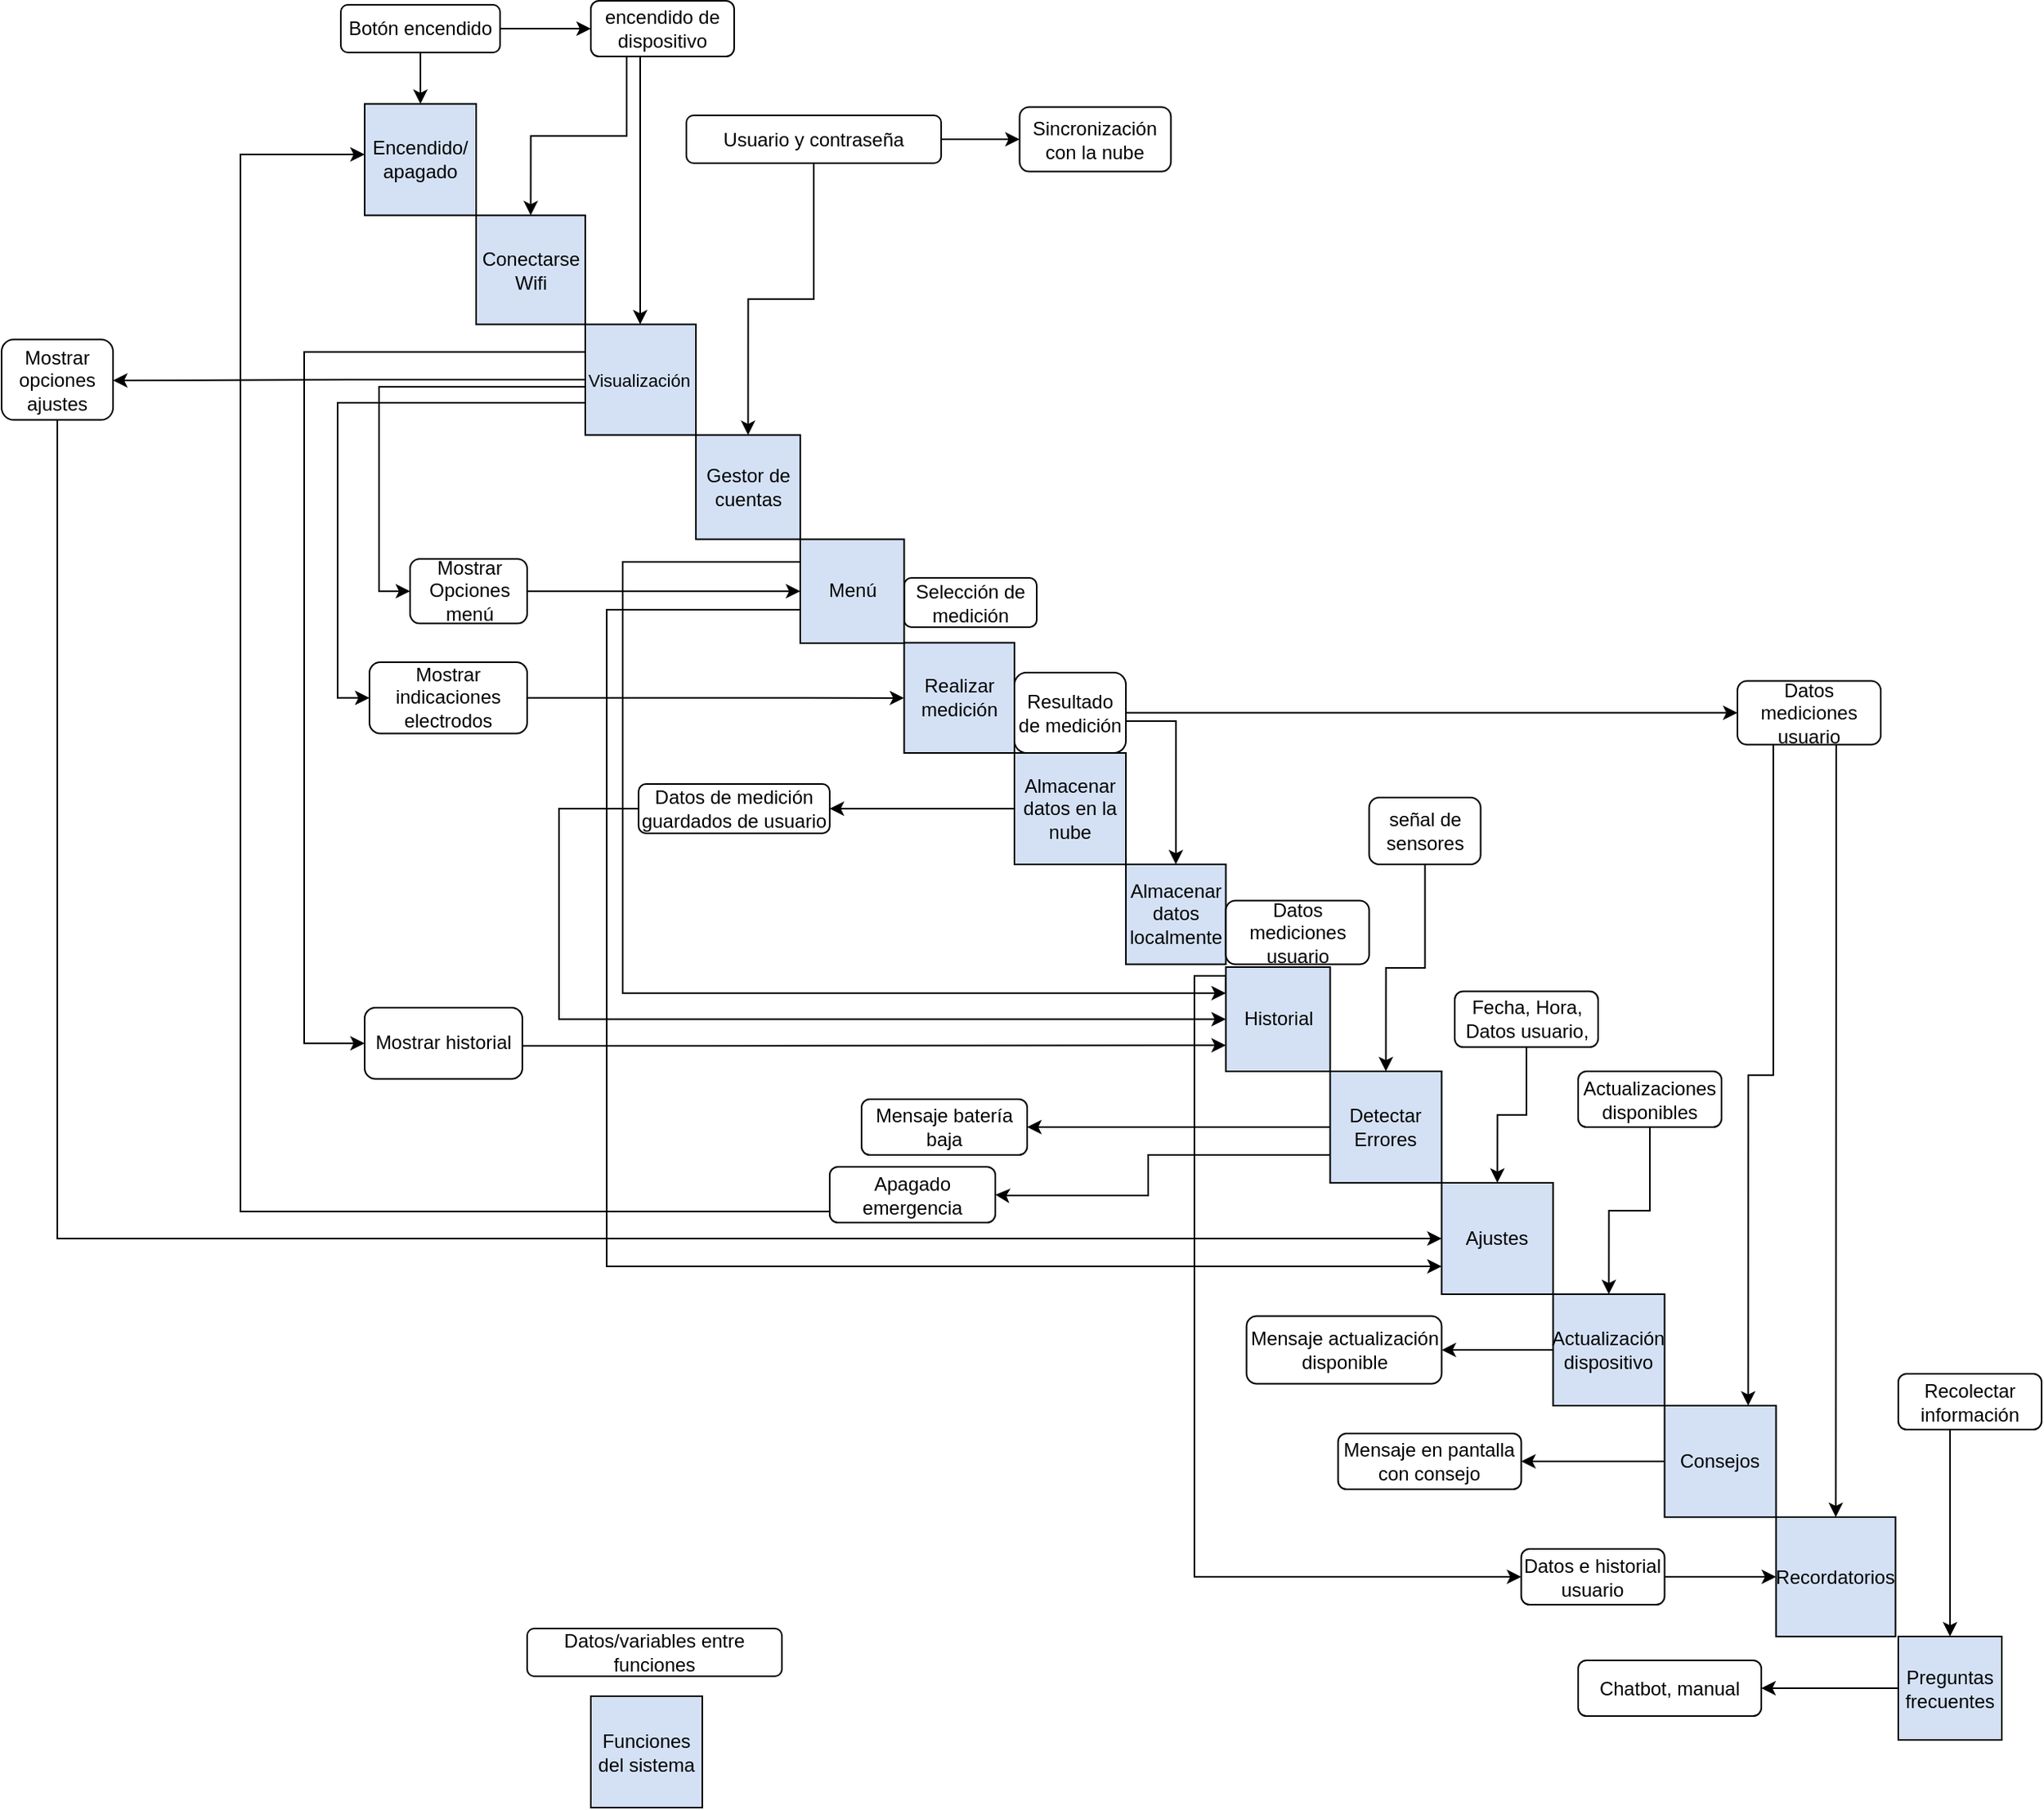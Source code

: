 <mxfile version="15.4.1" type="github">
  <diagram id="Nj07bCPPSiQxX_Wcg0r5" name="Page-1">
    <mxGraphModel dx="1108" dy="482" grid="1" gridSize="10" guides="1" tooltips="1" connect="1" arrows="1" fold="1" page="1" pageScale="1" pageWidth="827" pageHeight="1169" math="0" shadow="0">
      <root>
        <mxCell id="0" />
        <mxCell id="1" parent="0" />
        <mxCell id="CXU5azMome1cHcGIRZeV-1" value="Gestor de cuentas" style="whiteSpace=wrap;html=1;aspect=fixed;fillColor=#D4E1F5;" parent="1" vertex="1">
          <mxGeometry x="486" y="280.26" width="65.5" height="65.5" as="geometry" />
        </mxCell>
        <mxCell id="CXU5azMome1cHcGIRZeV-2" value="Realizar medición" style="whiteSpace=wrap;html=1;aspect=fixed;fillColor=#D4E1F5;" parent="1" vertex="1">
          <mxGeometry x="616.75" y="410.75" width="69.25" height="69.25" as="geometry" />
        </mxCell>
        <mxCell id="CXU5azMome1cHcGIRZeV-5" value="Ajustes" style="whiteSpace=wrap;html=1;aspect=fixed;fillColor=#D4E1F5;" parent="1" vertex="1">
          <mxGeometry x="954.25" y="750" width="70" height="70" as="geometry" />
        </mxCell>
        <mxCell id="67Dht7YHLMiTtMJzF1Od-41" style="edgeStyle=orthogonalEdgeStyle;rounded=0;orthogonalLoop=1;jettySize=auto;html=1;entryX=1;entryY=0.5;entryDx=0;entryDy=0;fontSize=11;" edge="1" parent="1" source="CXU5azMome1cHcGIRZeV-8" target="iT-QjhbkleCrby-z9CVg-93">
          <mxGeometry relative="1" as="geometry" />
        </mxCell>
        <mxCell id="67Dht7YHLMiTtMJzF1Od-42" style="edgeStyle=orthogonalEdgeStyle;rounded=0;orthogonalLoop=1;jettySize=auto;html=1;exitX=0;exitY=0.75;exitDx=0;exitDy=0;entryX=1;entryY=0.5;entryDx=0;entryDy=0;fontSize=11;" edge="1" parent="1" source="CXU5azMome1cHcGIRZeV-8" target="iT-QjhbkleCrby-z9CVg-60">
          <mxGeometry relative="1" as="geometry">
            <Array as="points">
              <mxPoint x="770" y="733" />
              <mxPoint x="770" y="758" />
              <mxPoint x="680" y="758" />
            </Array>
          </mxGeometry>
        </mxCell>
        <mxCell id="CXU5azMome1cHcGIRZeV-8" value="Detectar Errores" style="whiteSpace=wrap;html=1;aspect=fixed;fillColor=#D4E1F5;" parent="1" vertex="1">
          <mxGeometry x="884.25" y="680" width="70" height="70" as="geometry" />
        </mxCell>
        <mxCell id="67Dht7YHLMiTtMJzF1Od-54" style="edgeStyle=orthogonalEdgeStyle;rounded=0;orthogonalLoop=1;jettySize=auto;html=1;exitX=0;exitY=0.5;exitDx=0;exitDy=0;fontSize=11;" edge="1" parent="1" source="CXU5azMome1cHcGIRZeV-9" target="iT-QjhbkleCrby-z9CVg-35">
          <mxGeometry relative="1" as="geometry" />
        </mxCell>
        <mxCell id="CXU5azMome1cHcGIRZeV-9" value="Almacenar datos en la nube" style="whiteSpace=wrap;html=1;aspect=fixed;fillColor=#D4E1F5;" parent="1" vertex="1">
          <mxGeometry x="686" y="480" width="70" height="70" as="geometry" />
        </mxCell>
        <mxCell id="67Dht7YHLMiTtMJzF1Od-39" style="edgeStyle=orthogonalEdgeStyle;rounded=0;orthogonalLoop=1;jettySize=auto;html=1;entryX=1;entryY=0.5;entryDx=0;entryDy=0;fontSize=11;" edge="1" parent="1" source="CXU5azMome1cHcGIRZeV-11" target="iT-QjhbkleCrby-z9CVg-71">
          <mxGeometry relative="1" as="geometry" />
        </mxCell>
        <mxCell id="CXU5azMome1cHcGIRZeV-11" value="Consejos" style="whiteSpace=wrap;html=1;aspect=fixed;fillColor=#D4E1F5;" parent="1" vertex="1">
          <mxGeometry x="1094.25" y="890" width="70" height="70" as="geometry" />
        </mxCell>
        <mxCell id="CXU5azMome1cHcGIRZeV-12" value="Recordatorios" style="whiteSpace=wrap;html=1;aspect=fixed;fillColor=#D4E1F5;" parent="1" vertex="1">
          <mxGeometry x="1164.25" y="960" width="75" height="75" as="geometry" />
        </mxCell>
        <mxCell id="67Dht7YHLMiTtMJzF1Od-35" style="edgeStyle=orthogonalEdgeStyle;rounded=0;orthogonalLoop=1;jettySize=auto;html=1;entryX=1;entryY=0.5;entryDx=0;entryDy=0;fontSize=11;" edge="1" parent="1" source="CXU5azMome1cHcGIRZeV-13" target="iT-QjhbkleCrby-z9CVg-74">
          <mxGeometry relative="1" as="geometry" />
        </mxCell>
        <mxCell id="CXU5azMome1cHcGIRZeV-13" value="Preguntas frecuentes" style="whiteSpace=wrap;html=1;aspect=fixed;fillColor=#D4E1F5;" parent="1" vertex="1">
          <mxGeometry x="1241" y="1035" width="65" height="65" as="geometry" />
        </mxCell>
        <mxCell id="GFn40_tMTBPi8Aqq6Cur-4" style="edgeStyle=orthogonalEdgeStyle;rounded=0;orthogonalLoop=1;jettySize=auto;html=1;entryX=0;entryY=0.5;entryDx=0;entryDy=0;" parent="1" source="iT-QjhbkleCrby-z9CVg-3" target="iT-QjhbkleCrby-z9CVg-83" edge="1">
          <mxGeometry relative="1" as="geometry" />
        </mxCell>
        <mxCell id="67Dht7YHLMiTtMJzF1Od-57" style="edgeStyle=orthogonalEdgeStyle;rounded=0;orthogonalLoop=1;jettySize=auto;html=1;entryX=0.5;entryY=0;entryDx=0;entryDy=0;fontSize=11;" edge="1" parent="1" source="iT-QjhbkleCrby-z9CVg-3" target="CXU5azMome1cHcGIRZeV-1">
          <mxGeometry relative="1" as="geometry" />
        </mxCell>
        <mxCell id="iT-QjhbkleCrby-z9CVg-3" value="Usuario y contraseña" style="rounded=1;whiteSpace=wrap;html=1;" parent="1" vertex="1">
          <mxGeometry x="480" y="79.5" width="160" height="30" as="geometry" />
        </mxCell>
        <mxCell id="iT-QjhbkleCrby-z9CVg-5" value="Funciones del sistema" style="whiteSpace=wrap;html=1;aspect=fixed;fillColor=#D4E1F5;" parent="1" vertex="1">
          <mxGeometry x="420" y="1072.5" width="70" height="70" as="geometry" />
        </mxCell>
        <mxCell id="iT-QjhbkleCrby-z9CVg-6" value="Datos/variables entre funciones" style="rounded=1;whiteSpace=wrap;html=1;" parent="1" vertex="1">
          <mxGeometry x="380" y="1030" width="160" height="30" as="geometry" />
        </mxCell>
        <mxCell id="iT-QjhbkleCrby-z9CVg-7" value="Selección de medición" style="rounded=1;whiteSpace=wrap;html=1;" parent="1" vertex="1">
          <mxGeometry x="616.75" y="370" width="83.25" height="31" as="geometry" />
        </mxCell>
        <mxCell id="67Dht7YHLMiTtMJzF1Od-49" style="edgeStyle=orthogonalEdgeStyle;rounded=0;orthogonalLoop=1;jettySize=auto;html=1;entryX=0.5;entryY=0;entryDx=0;entryDy=0;fontSize=11;" edge="1" parent="1" target="GFn40_tMTBPi8Aqq6Cur-2">
          <mxGeometry relative="1" as="geometry">
            <mxPoint x="750" y="455" as="sourcePoint" />
            <Array as="points">
              <mxPoint x="750" y="460" />
              <mxPoint x="787" y="460" />
            </Array>
          </mxGeometry>
        </mxCell>
        <mxCell id="67Dht7YHLMiTtMJzF1Od-72" style="edgeStyle=orthogonalEdgeStyle;rounded=0;orthogonalLoop=1;jettySize=auto;html=1;entryX=0;entryY=0.5;entryDx=0;entryDy=0;fontSize=11;" edge="1" parent="1" source="iT-QjhbkleCrby-z9CVg-15" target="67Dht7YHLMiTtMJzF1Od-70">
          <mxGeometry relative="1" as="geometry" />
        </mxCell>
        <mxCell id="iT-QjhbkleCrby-z9CVg-15" value="Resultado de medición" style="rounded=1;whiteSpace=wrap;html=1;" parent="1" vertex="1">
          <mxGeometry x="686" y="429.5" width="70" height="50.5" as="geometry" />
        </mxCell>
        <mxCell id="67Dht7YHLMiTtMJzF1Od-69" style="edgeStyle=orthogonalEdgeStyle;rounded=0;orthogonalLoop=1;jettySize=auto;html=1;entryX=0;entryY=0.5;entryDx=0;entryDy=0;fontSize=11;" edge="1" parent="1" source="iT-QjhbkleCrby-z9CVg-35" target="CXU5azMome1cHcGIRZeV-4">
          <mxGeometry relative="1" as="geometry">
            <Array as="points">
              <mxPoint x="400" y="515" />
              <mxPoint x="400" y="647" />
            </Array>
          </mxGeometry>
        </mxCell>
        <mxCell id="iT-QjhbkleCrby-z9CVg-35" value="Datos de medición guardados de usuario" style="rounded=1;whiteSpace=wrap;html=1;" parent="1" vertex="1">
          <mxGeometry x="450" y="499.5" width="120" height="31" as="geometry" />
        </mxCell>
        <mxCell id="67Dht7YHLMiTtMJzF1Od-51" style="edgeStyle=orthogonalEdgeStyle;rounded=0;orthogonalLoop=1;jettySize=auto;html=1;exitX=1;exitY=0.5;exitDx=0;exitDy=0;fontSize=11;" edge="1" parent="1" source="iT-QjhbkleCrby-z9CVg-39" target="CXU5azMome1cHcGIRZeV-2">
          <mxGeometry relative="1" as="geometry" />
        </mxCell>
        <mxCell id="iT-QjhbkleCrby-z9CVg-39" value="Mostrar indicaciones electrodos" style="rounded=1;whiteSpace=wrap;html=1;" parent="1" vertex="1">
          <mxGeometry x="281" y="423" width="99" height="44.75" as="geometry" />
        </mxCell>
        <mxCell id="67Dht7YHLMiTtMJzF1Od-43" style="edgeStyle=orthogonalEdgeStyle;rounded=0;orthogonalLoop=1;jettySize=auto;html=1;entryX=0.5;entryY=0;entryDx=0;entryDy=0;fontSize=11;" edge="1" parent="1" source="iT-QjhbkleCrby-z9CVg-46" target="CXU5azMome1cHcGIRZeV-8">
          <mxGeometry relative="1" as="geometry" />
        </mxCell>
        <mxCell id="iT-QjhbkleCrby-z9CVg-46" value="señal de sensores" style="rounded=1;whiteSpace=wrap;html=1;" parent="1" vertex="1">
          <mxGeometry x="908.75" y="508" width="70" height="42" as="geometry" />
        </mxCell>
        <mxCell id="67Dht7YHLMiTtMJzF1Od-44" style="edgeStyle=orthogonalEdgeStyle;rounded=0;orthogonalLoop=1;jettySize=auto;html=1;entryX=0.5;entryY=0;entryDx=0;entryDy=0;fontSize=11;" edge="1" parent="1" source="iT-QjhbkleCrby-z9CVg-55" target="CXU5azMome1cHcGIRZeV-5">
          <mxGeometry relative="1" as="geometry" />
        </mxCell>
        <mxCell id="iT-QjhbkleCrby-z9CVg-55" value="Fecha, Hora, Datos usuario," style="rounded=1;whiteSpace=wrap;html=1;" parent="1" vertex="1">
          <mxGeometry x="962.5" y="629.75" width="90" height="35" as="geometry" />
        </mxCell>
        <mxCell id="67Dht7YHLMiTtMJzF1Od-56" style="edgeStyle=orthogonalEdgeStyle;rounded=0;orthogonalLoop=1;jettySize=auto;html=1;fontSize=11;" edge="1" parent="1" source="iT-QjhbkleCrby-z9CVg-60" target="iT-QjhbkleCrby-z9CVg-79">
          <mxGeometry relative="1" as="geometry">
            <mxPoint x="260" y="107" as="targetPoint" />
            <Array as="points">
              <mxPoint x="200" y="768" />
              <mxPoint x="200" y="104" />
              <mxPoint x="278" y="104" />
              <mxPoint x="278" y="107" />
            </Array>
          </mxGeometry>
        </mxCell>
        <mxCell id="iT-QjhbkleCrby-z9CVg-60" value="Apagado emergencia" style="rounded=1;whiteSpace=wrap;html=1;" parent="1" vertex="1">
          <mxGeometry x="570" y="740" width="104" height="35" as="geometry" />
        </mxCell>
        <mxCell id="67Dht7YHLMiTtMJzF1Od-37" style="edgeStyle=orthogonalEdgeStyle;rounded=0;orthogonalLoop=1;jettySize=auto;html=1;entryX=0;entryY=0.5;entryDx=0;entryDy=0;fontSize=11;" edge="1" parent="1" source="iT-QjhbkleCrby-z9CVg-68" target="CXU5azMome1cHcGIRZeV-12">
          <mxGeometry relative="1" as="geometry" />
        </mxCell>
        <mxCell id="iT-QjhbkleCrby-z9CVg-68" value="Datos e historial usuario" style="rounded=1;whiteSpace=wrap;html=1;" parent="1" vertex="1">
          <mxGeometry x="1004.25" y="980" width="90" height="35" as="geometry" />
        </mxCell>
        <mxCell id="iT-QjhbkleCrby-z9CVg-71" value="Mensaje en pantalla con consejo" style="rounded=1;whiteSpace=wrap;html=1;" parent="1" vertex="1">
          <mxGeometry x="889.25" y="907.5" width="115" height="35" as="geometry" />
        </mxCell>
        <mxCell id="iT-QjhbkleCrby-z9CVg-74" value="Chatbot, manual" style="rounded=1;whiteSpace=wrap;html=1;" parent="1" vertex="1">
          <mxGeometry x="1040" y="1050" width="115" height="35" as="geometry" />
        </mxCell>
        <mxCell id="67Dht7YHLMiTtMJzF1Od-34" style="edgeStyle=orthogonalEdgeStyle;rounded=0;orthogonalLoop=1;jettySize=auto;html=1;entryX=0.5;entryY=0;entryDx=0;entryDy=0;fontSize=11;" edge="1" parent="1" source="iT-QjhbkleCrby-z9CVg-77" target="CXU5azMome1cHcGIRZeV-13">
          <mxGeometry relative="1" as="geometry">
            <Array as="points">
              <mxPoint x="1274" y="970" />
            </Array>
          </mxGeometry>
        </mxCell>
        <mxCell id="iT-QjhbkleCrby-z9CVg-77" value="Recolectar información" style="rounded=1;whiteSpace=wrap;html=1;" parent="1" vertex="1">
          <mxGeometry x="1241" y="870" width="90" height="35" as="geometry" />
        </mxCell>
        <mxCell id="iT-QjhbkleCrby-z9CVg-79" value="Encendido/&lt;br&gt;apagado" style="whiteSpace=wrap;html=1;aspect=fixed;fillColor=#D4E1F5;" parent="1" vertex="1">
          <mxGeometry x="278" y="72.26" width="70" height="70" as="geometry" />
        </mxCell>
        <mxCell id="67Dht7YHLMiTtMJzF1Od-58" style="edgeStyle=orthogonalEdgeStyle;rounded=0;orthogonalLoop=1;jettySize=auto;html=1;exitX=0.5;exitY=1;exitDx=0;exitDy=0;entryX=0.5;entryY=0;entryDx=0;entryDy=0;fontSize=11;" edge="1" parent="1" source="iT-QjhbkleCrby-z9CVg-80" target="iT-QjhbkleCrby-z9CVg-79">
          <mxGeometry relative="1" as="geometry" />
        </mxCell>
        <mxCell id="67Dht7YHLMiTtMJzF1Od-59" style="edgeStyle=orthogonalEdgeStyle;rounded=0;orthogonalLoop=1;jettySize=auto;html=1;entryX=0;entryY=0.5;entryDx=0;entryDy=0;fontSize=11;" edge="1" parent="1" source="iT-QjhbkleCrby-z9CVg-80" target="iT-QjhbkleCrby-z9CVg-95">
          <mxGeometry relative="1" as="geometry" />
        </mxCell>
        <mxCell id="iT-QjhbkleCrby-z9CVg-80" value="Botón encendido" style="rounded=1;whiteSpace=wrap;html=1;" parent="1" vertex="1">
          <mxGeometry x="263" y="10" width="100" height="30" as="geometry" />
        </mxCell>
        <mxCell id="iT-QjhbkleCrby-z9CVg-83" value="Sincronización con la nube" style="rounded=1;whiteSpace=wrap;html=1;" parent="1" vertex="1">
          <mxGeometry x="689.25" y="74.25" width="95" height="40.5" as="geometry" />
        </mxCell>
        <mxCell id="67Dht7YHLMiTtMJzF1Od-81" style="edgeStyle=orthogonalEdgeStyle;rounded=0;orthogonalLoop=1;jettySize=auto;html=1;entryX=0;entryY=0.25;entryDx=0;entryDy=0;fontSize=11;" edge="1" parent="1" source="iT-QjhbkleCrby-z9CVg-87" target="CXU5azMome1cHcGIRZeV-4">
          <mxGeometry relative="1" as="geometry">
            <Array as="points">
              <mxPoint x="440" y="360" />
              <mxPoint x="440" y="631" />
            </Array>
          </mxGeometry>
        </mxCell>
        <mxCell id="67Dht7YHLMiTtMJzF1Od-82" style="edgeStyle=orthogonalEdgeStyle;rounded=0;orthogonalLoop=1;jettySize=auto;html=1;exitX=0;exitY=0.75;exitDx=0;exitDy=0;entryX=0;entryY=0.75;entryDx=0;entryDy=0;fontSize=11;" edge="1" parent="1" source="iT-QjhbkleCrby-z9CVg-87" target="CXU5azMome1cHcGIRZeV-5">
          <mxGeometry relative="1" as="geometry">
            <Array as="points">
              <mxPoint x="552" y="390" />
              <mxPoint x="430" y="390" />
              <mxPoint x="430" y="803" />
            </Array>
          </mxGeometry>
        </mxCell>
        <mxCell id="iT-QjhbkleCrby-z9CVg-87" value="Menú" style="whiteSpace=wrap;html=1;aspect=fixed;fillColor=#D4E1F5;" parent="1" vertex="1">
          <mxGeometry x="551.5" y="345.76" width="65.25" height="65.25" as="geometry" />
        </mxCell>
        <mxCell id="iT-QjhbkleCrby-z9CVg-88" value="Conectarse Wifi" style="whiteSpace=wrap;html=1;aspect=fixed;fillColor=#D4E1F5;" parent="1" vertex="1">
          <mxGeometry x="348" y="142.26" width="68.5" height="68.5" as="geometry" />
        </mxCell>
        <mxCell id="iT-QjhbkleCrby-z9CVg-93" value="Mensaje batería baja" style="rounded=1;whiteSpace=wrap;html=1;" parent="1" vertex="1">
          <mxGeometry x="590" y="697.5" width="104" height="35" as="geometry" />
        </mxCell>
        <mxCell id="67Dht7YHLMiTtMJzF1Od-60" style="edgeStyle=orthogonalEdgeStyle;rounded=0;orthogonalLoop=1;jettySize=auto;html=1;fontSize=11;" edge="1" parent="1" source="iT-QjhbkleCrby-z9CVg-95" target="67Dht7YHLMiTtMJzF1Od-1">
          <mxGeometry relative="1" as="geometry">
            <Array as="points">
              <mxPoint x="451" y="90" />
              <mxPoint x="451" y="90" />
            </Array>
          </mxGeometry>
        </mxCell>
        <mxCell id="67Dht7YHLMiTtMJzF1Od-78" style="edgeStyle=orthogonalEdgeStyle;rounded=0;orthogonalLoop=1;jettySize=auto;html=1;exitX=0.25;exitY=1;exitDx=0;exitDy=0;entryX=0.5;entryY=0;entryDx=0;entryDy=0;fontSize=11;" edge="1" parent="1" source="iT-QjhbkleCrby-z9CVg-95" target="iT-QjhbkleCrby-z9CVg-88">
          <mxGeometry relative="1" as="geometry" />
        </mxCell>
        <mxCell id="iT-QjhbkleCrby-z9CVg-95" value="encendido de dispositivo" style="rounded=1;whiteSpace=wrap;html=1;" parent="1" vertex="1">
          <mxGeometry x="420" y="7.5" width="90" height="35" as="geometry" />
        </mxCell>
        <mxCell id="67Dht7YHLMiTtMJzF1Od-64" style="edgeStyle=orthogonalEdgeStyle;rounded=0;orthogonalLoop=1;jettySize=auto;html=1;exitX=1;exitY=0.5;exitDx=0;exitDy=0;entryX=0;entryY=0.5;entryDx=0;entryDy=0;fontSize=11;" edge="1" parent="1" source="iT-QjhbkleCrby-z9CVg-98" target="iT-QjhbkleCrby-z9CVg-87">
          <mxGeometry relative="1" as="geometry" />
        </mxCell>
        <mxCell id="iT-QjhbkleCrby-z9CVg-98" value="Mostrar Opciones menú" style="rounded=1;whiteSpace=wrap;html=1;" parent="1" vertex="1">
          <mxGeometry x="306.5" y="358.13" width="73.5" height="40.5" as="geometry" />
        </mxCell>
        <mxCell id="67Dht7YHLMiTtMJzF1Od-79" style="edgeStyle=orthogonalEdgeStyle;rounded=0;orthogonalLoop=1;jettySize=auto;html=1;exitX=0;exitY=0.25;exitDx=0;exitDy=0;entryX=0;entryY=0.5;entryDx=0;entryDy=0;fontSize=11;" edge="1" parent="1" source="CXU5azMome1cHcGIRZeV-4" target="iT-QjhbkleCrby-z9CVg-68">
          <mxGeometry relative="1" as="geometry">
            <Array as="points">
              <mxPoint x="819" y="620" />
              <mxPoint x="799" y="620" />
              <mxPoint x="799" y="998" />
            </Array>
          </mxGeometry>
        </mxCell>
        <mxCell id="CXU5azMome1cHcGIRZeV-4" value="Historial" style="whiteSpace=wrap;html=1;aspect=fixed;fillColor=#D4E1F5;" parent="1" vertex="1">
          <mxGeometry x="818.75" y="614.5" width="65.5" height="65.5" as="geometry" />
        </mxCell>
        <mxCell id="GFn40_tMTBPi8Aqq6Cur-2" value="Almacenar datos localmente" style="whiteSpace=wrap;html=1;aspect=fixed;fillColor=#D4E1F5;" parent="1" vertex="1">
          <mxGeometry x="756" y="550" width="62.75" height="62.75" as="geometry" />
        </mxCell>
        <mxCell id="iT-QjhbkleCrby-z9CVg-19" value="Datos mediciones usuario" style="rounded=1;whiteSpace=wrap;html=1;" parent="1" vertex="1">
          <mxGeometry x="818.75" y="572.75" width="90" height="40" as="geometry" />
        </mxCell>
        <mxCell id="67Dht7YHLMiTtMJzF1Od-50" style="edgeStyle=orthogonalEdgeStyle;rounded=0;orthogonalLoop=1;jettySize=auto;html=1;entryX=0;entryY=0.5;entryDx=0;entryDy=0;fontSize=11;" edge="1" parent="1" source="67Dht7YHLMiTtMJzF1Od-1" target="iT-QjhbkleCrby-z9CVg-39">
          <mxGeometry relative="1" as="geometry">
            <Array as="points">
              <mxPoint x="261" y="260" />
              <mxPoint x="261" y="445" />
            </Array>
          </mxGeometry>
        </mxCell>
        <mxCell id="67Dht7YHLMiTtMJzF1Od-63" style="edgeStyle=orthogonalEdgeStyle;rounded=0;orthogonalLoop=1;jettySize=auto;html=1;entryX=0;entryY=0.5;entryDx=0;entryDy=0;fontSize=11;" edge="1" parent="1" source="67Dht7YHLMiTtMJzF1Od-1" target="iT-QjhbkleCrby-z9CVg-98">
          <mxGeometry relative="1" as="geometry">
            <Array as="points">
              <mxPoint x="287" y="250" />
              <mxPoint x="287" y="378" />
            </Array>
          </mxGeometry>
        </mxCell>
        <mxCell id="67Dht7YHLMiTtMJzF1Od-65" style="edgeStyle=orthogonalEdgeStyle;rounded=0;orthogonalLoop=1;jettySize=auto;html=1;fontSize=11;" edge="1" parent="1" source="67Dht7YHLMiTtMJzF1Od-1">
          <mxGeometry relative="1" as="geometry">
            <mxPoint x="120" y="246" as="targetPoint" />
            <Array as="points">
              <mxPoint x="270" y="246" />
              <mxPoint x="270" y="246" />
            </Array>
          </mxGeometry>
        </mxCell>
        <mxCell id="67Dht7YHLMiTtMJzF1Od-75" style="edgeStyle=orthogonalEdgeStyle;rounded=0;orthogonalLoop=1;jettySize=auto;html=1;exitX=0;exitY=0.25;exitDx=0;exitDy=0;entryX=0;entryY=0.5;entryDx=0;entryDy=0;fontSize=11;" edge="1" parent="1" source="67Dht7YHLMiTtMJzF1Od-1" target="67Dht7YHLMiTtMJzF1Od-74">
          <mxGeometry relative="1" as="geometry">
            <Array as="points">
              <mxPoint x="240" y="228" />
              <mxPoint x="240" y="662" />
            </Array>
          </mxGeometry>
        </mxCell>
        <mxCell id="67Dht7YHLMiTtMJzF1Od-1" value="&lt;font style=&quot;font-size: 11px&quot;&gt;Visualización&amp;nbsp;&lt;/font&gt;" style="whiteSpace=wrap;html=1;aspect=fixed;fillColor=#D4E1F5;" vertex="1" parent="1">
          <mxGeometry x="416.5" y="210.76" width="69.5" height="69.5" as="geometry" />
        </mxCell>
        <mxCell id="67Dht7YHLMiTtMJzF1Od-67" style="edgeStyle=orthogonalEdgeStyle;rounded=0;orthogonalLoop=1;jettySize=auto;html=1;entryX=0;entryY=0.5;entryDx=0;entryDy=0;fontSize=11;" edge="1" parent="1" source="67Dht7YHLMiTtMJzF1Od-14" target="CXU5azMome1cHcGIRZeV-5">
          <mxGeometry relative="1" as="geometry">
            <Array as="points">
              <mxPoint x="85" y="785" />
            </Array>
          </mxGeometry>
        </mxCell>
        <mxCell id="67Dht7YHLMiTtMJzF1Od-14" value="Mostrar opciones ajustes" style="rounded=1;whiteSpace=wrap;html=1;" vertex="1" parent="1">
          <mxGeometry x="50" y="220.26" width="70" height="50.5" as="geometry" />
        </mxCell>
        <mxCell id="67Dht7YHLMiTtMJzF1Od-48" style="edgeStyle=orthogonalEdgeStyle;rounded=0;orthogonalLoop=1;jettySize=auto;html=1;fontSize=11;" edge="1" parent="1" source="67Dht7YHLMiTtMJzF1Od-29" target="67Dht7YHLMiTtMJzF1Od-47">
          <mxGeometry relative="1" as="geometry" />
        </mxCell>
        <mxCell id="67Dht7YHLMiTtMJzF1Od-29" value="Actualización dispositivo" style="whiteSpace=wrap;html=1;aspect=fixed;fillColor=#D4E1F5;" vertex="1" parent="1">
          <mxGeometry x="1024.25" y="820" width="70" height="70" as="geometry" />
        </mxCell>
        <mxCell id="67Dht7YHLMiTtMJzF1Od-46" style="edgeStyle=orthogonalEdgeStyle;rounded=0;orthogonalLoop=1;jettySize=auto;html=1;entryX=0.5;entryY=0;entryDx=0;entryDy=0;fontSize=11;" edge="1" parent="1" source="67Dht7YHLMiTtMJzF1Od-45" target="67Dht7YHLMiTtMJzF1Od-29">
          <mxGeometry relative="1" as="geometry" />
        </mxCell>
        <mxCell id="67Dht7YHLMiTtMJzF1Od-45" value="Actualizaciones disponibles" style="rounded=1;whiteSpace=wrap;html=1;" vertex="1" parent="1">
          <mxGeometry x="1040" y="680" width="90" height="35" as="geometry" />
        </mxCell>
        <mxCell id="67Dht7YHLMiTtMJzF1Od-47" value="Mensaje actualización disponible" style="rounded=1;whiteSpace=wrap;html=1;" vertex="1" parent="1">
          <mxGeometry x="831.75" y="833.75" width="122.5" height="42.5" as="geometry" />
        </mxCell>
        <mxCell id="67Dht7YHLMiTtMJzF1Od-73" style="edgeStyle=orthogonalEdgeStyle;rounded=0;orthogonalLoop=1;jettySize=auto;html=1;entryX=0.5;entryY=0;entryDx=0;entryDy=0;fontSize=11;" edge="1" parent="1" source="67Dht7YHLMiTtMJzF1Od-70" target="CXU5azMome1cHcGIRZeV-12">
          <mxGeometry relative="1" as="geometry">
            <Array as="points">
              <mxPoint x="1202" y="600" />
              <mxPoint x="1202" y="600" />
            </Array>
          </mxGeometry>
        </mxCell>
        <mxCell id="67Dht7YHLMiTtMJzF1Od-80" style="edgeStyle=orthogonalEdgeStyle;rounded=0;orthogonalLoop=1;jettySize=auto;html=1;exitX=0.25;exitY=1;exitDx=0;exitDy=0;entryX=0.75;entryY=0;entryDx=0;entryDy=0;fontSize=11;" edge="1" parent="1" source="67Dht7YHLMiTtMJzF1Od-70" target="CXU5azMome1cHcGIRZeV-11">
          <mxGeometry relative="1" as="geometry" />
        </mxCell>
        <mxCell id="67Dht7YHLMiTtMJzF1Od-70" value="Datos mediciones usuario" style="rounded=1;whiteSpace=wrap;html=1;" vertex="1" parent="1">
          <mxGeometry x="1140" y="434.75" width="90" height="40" as="geometry" />
        </mxCell>
        <mxCell id="67Dht7YHLMiTtMJzF1Od-77" style="edgeStyle=orthogonalEdgeStyle;rounded=0;orthogonalLoop=1;jettySize=auto;html=1;entryX=0;entryY=0.75;entryDx=0;entryDy=0;fontSize=11;" edge="1" parent="1" source="67Dht7YHLMiTtMJzF1Od-74" target="CXU5azMome1cHcGIRZeV-4">
          <mxGeometry relative="1" as="geometry">
            <Array as="points">
              <mxPoint x="490" y="664" />
              <mxPoint x="490" y="664" />
            </Array>
          </mxGeometry>
        </mxCell>
        <mxCell id="67Dht7YHLMiTtMJzF1Od-74" value="Mostrar historial" style="rounded=1;whiteSpace=wrap;html=1;" vertex="1" parent="1">
          <mxGeometry x="278" y="640" width="99" height="44.75" as="geometry" />
        </mxCell>
      </root>
    </mxGraphModel>
  </diagram>
</mxfile>
